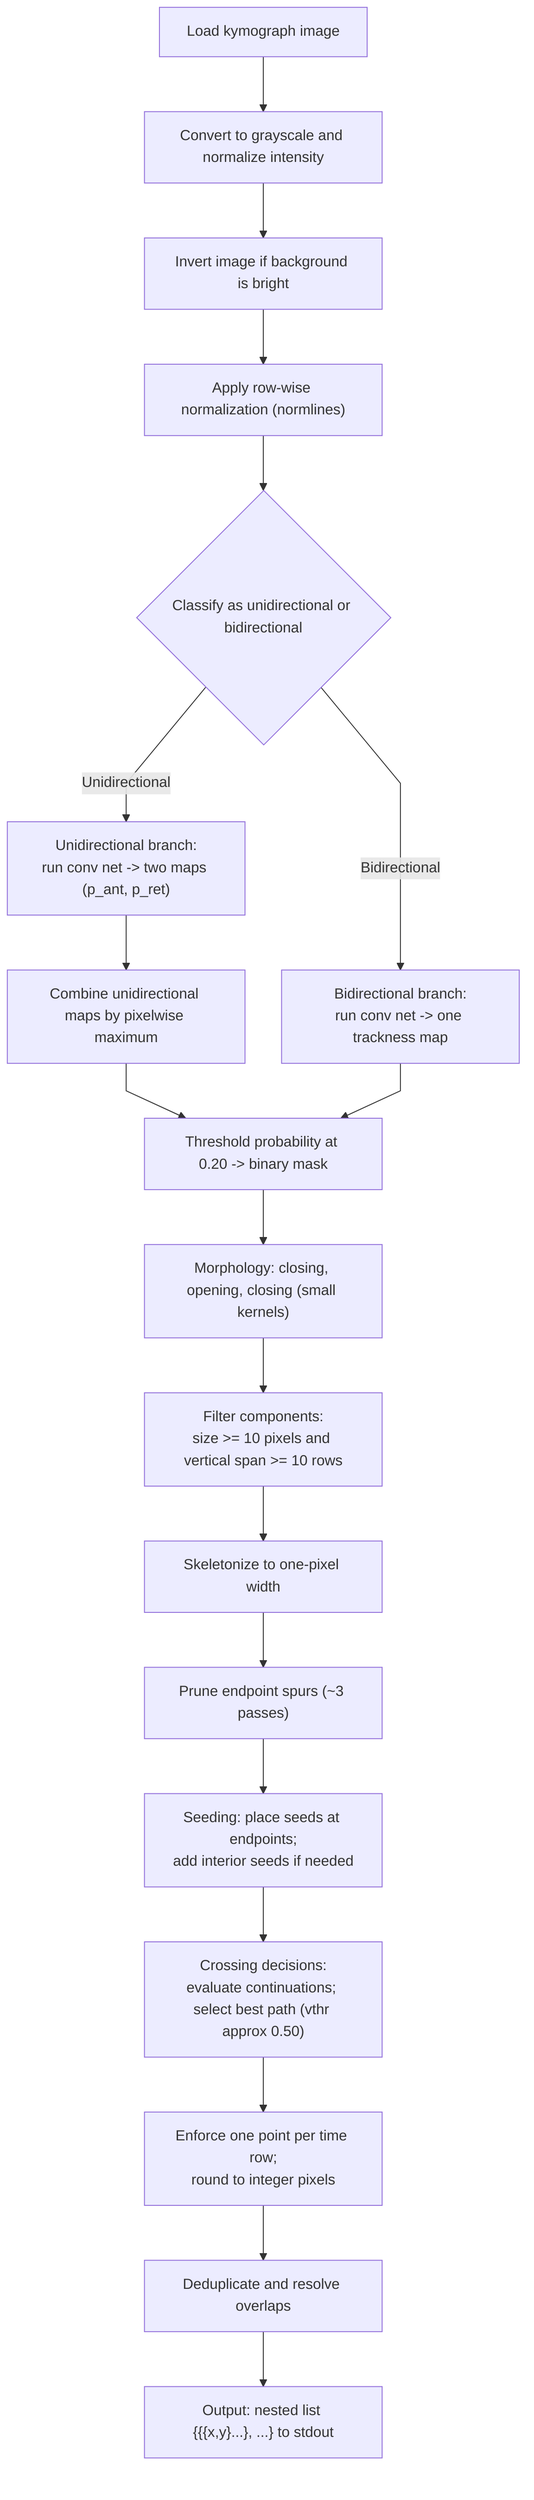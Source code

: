 %%{init: {
  "theme": "default",
  "flowchart": { "htmlLabels": true, "curve": "linear", "nodeSpacing": 40, "rankSpacing": 60 }
}}%%
flowchart TB
  %% Mathematica / WL pipeline
  WL01["Load kymograph image"]
  WL02["Convert to grayscale and normalize intensity"]
  WL03["Invert image if background is bright"]
  WL04["Apply row-wise normalization (normlines)"]

  WL05{"Classify as unidirectional or bidirectional"}
  WL06["Unidirectional branch:<br/>run conv net -> two maps (p_ant, p_ret)"]
  WL07["Combine unidirectional maps by pixelwise maximum"]
  WL08["Bidirectional branch:<br/>run conv net -> one trackness map"]

  WL09["Threshold probability at 0.20 -> binary mask"]
  WL10["Morphology: closing, opening, closing (small kernels)"]
  WL11["Filter components:<br/>size >= 10 pixels and vertical span >= 10 rows"]
  WL12["Skeletonize to one-pixel width"]
  WL13["Prune endpoint spurs (~3 passes)"]
  WL14["Seeding: place seeds at endpoints;<br/>add interior seeds if needed"]
  WL15["Crossing decisions:<br/>evaluate continuations; select best path (vthr approx 0.50)"]
  WL16["Enforce one point per time row;<br/>round to integer pixels"]
  WL17["Deduplicate and resolve overlaps"]
  WL18["Output: nested list {{{x,y}...}, ...} to stdout"]

  WL01 --> WL02 --> WL03 --> WL04 --> WL05
  WL05 -- "Unidirectional" --> WL06 --> WL07 --> WL09
  WL05 -- "Bidirectional"  --> WL08 --> WL09
  WL09 --> WL10 --> WL11 --> WL12 --> WL13 --> WL14 --> WL15 --> WL16 --> WL17 --> WL18